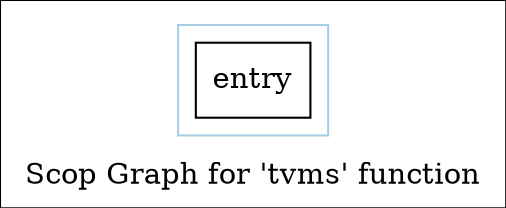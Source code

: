 digraph "Scop Graph for 'tvms' function" {
	label="Scop Graph for 'tvms' function";

	Node0x1a2c120 [shape=record,label="{entry}"];
	colorscheme = "paired12"
        subgraph cluster_0x1b18d40 {
          label = "";
          style = solid;
          color = 1
          Node0x1a2c120;
        }
}
